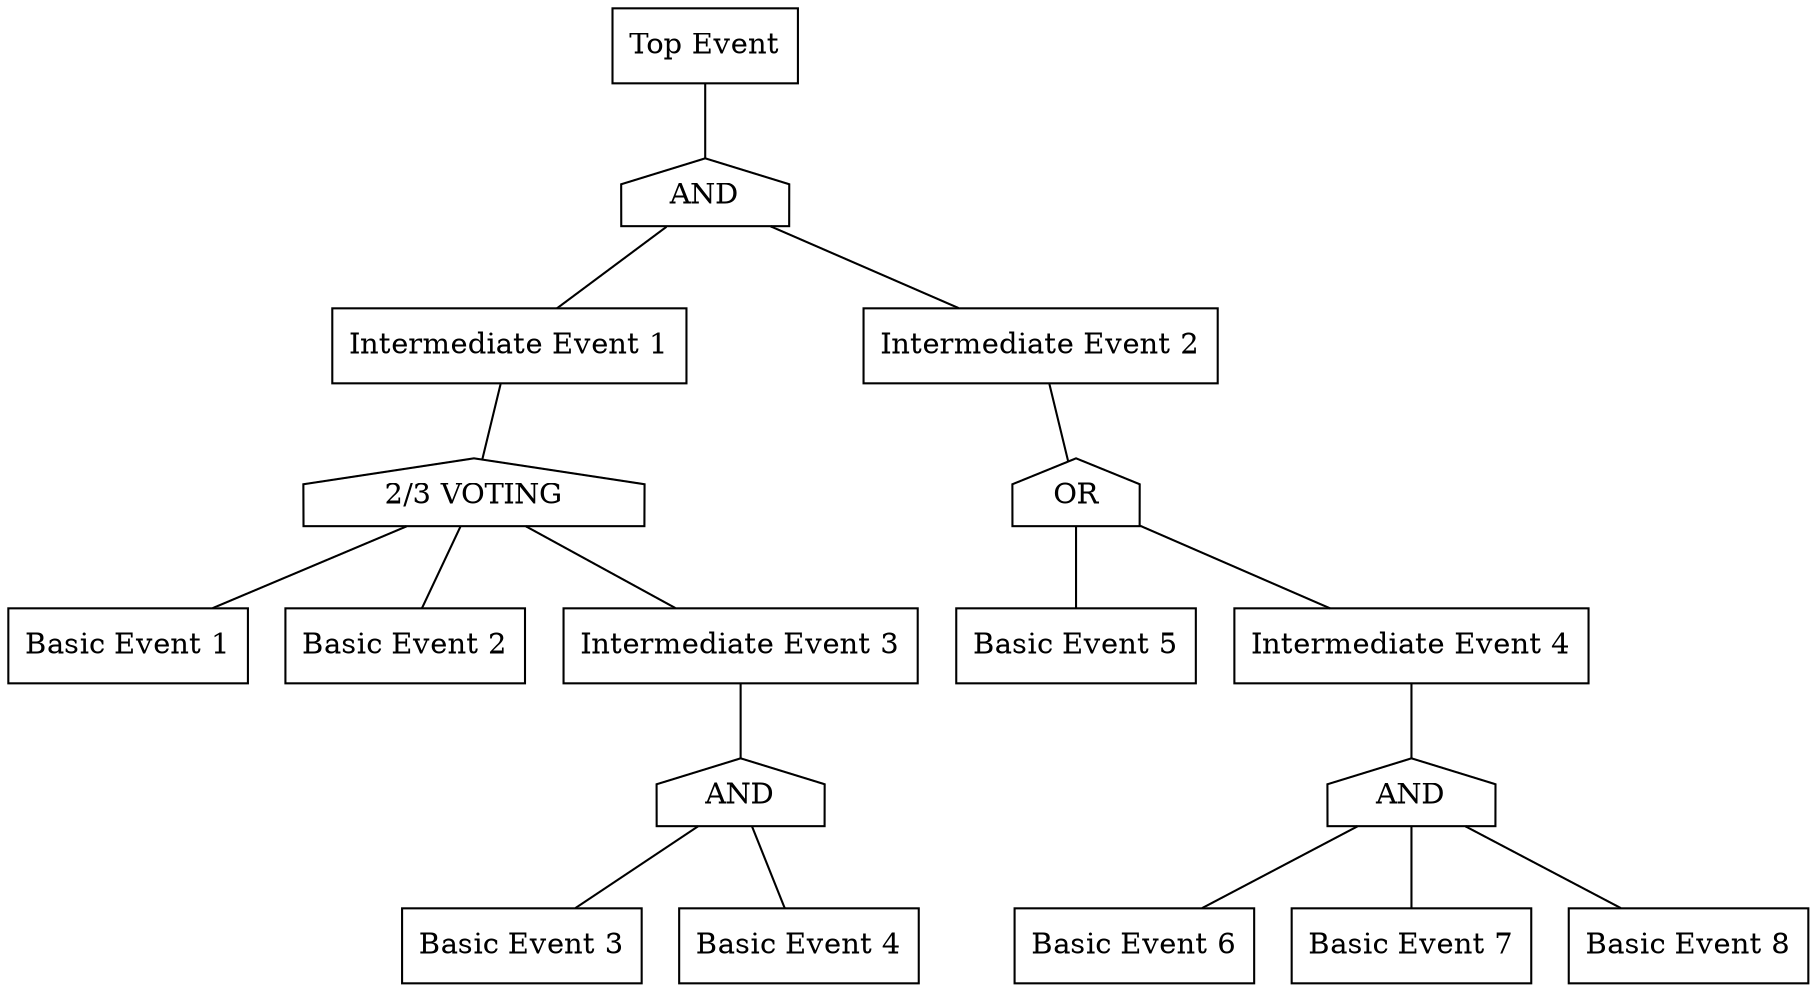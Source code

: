graph tree {
    "Top Event" [shape=box];
    "469395" [shape=house label="AND"];
    "Intermediate Event 1" [shape=box];
    "329068" [shape=house label="2/3 VOTING"];
    "Basic Event 1" [shape=box];
    "Basic Event 2" [shape=box];
    "Intermediate Event 3" [shape=box];
    "463632" [shape=house label="AND"];
    "Basic Event 3" [shape=box];
    "Basic Event 4" [shape=box];
    "Intermediate Event 2" [shape=box];
    "566479" [shape=house label="OR"];
    "Basic Event 5" [shape=box];
    "Intermediate Event 4" [shape=box];
    "405586" [shape=house label="AND"];
    "Basic Event 6" [shape=box];
    "Basic Event 7" [shape=box];
    "Basic Event 8" [shape=box];
    "Top Event" -- "469395";
    "469395" -- "Intermediate Event 1";
    "469395" -- "Intermediate Event 2";
    "Intermediate Event 1" -- "329068";
    "329068" -- "Basic Event 1";
    "329068" -- "Basic Event 2";
    "329068" -- "Intermediate Event 3";
    "Intermediate Event 3" -- "463632";
    "463632" -- "Basic Event 3";
    "463632" -- "Basic Event 4";
    "Intermediate Event 2" -- "566479";
    "566479" -- "Basic Event 5";
    "566479" -- "Intermediate Event 4";
    "Intermediate Event 4" -- "405586";
    "405586" -- "Basic Event 6";
    "405586" -- "Basic Event 7";
    "405586" -- "Basic Event 8";
}
